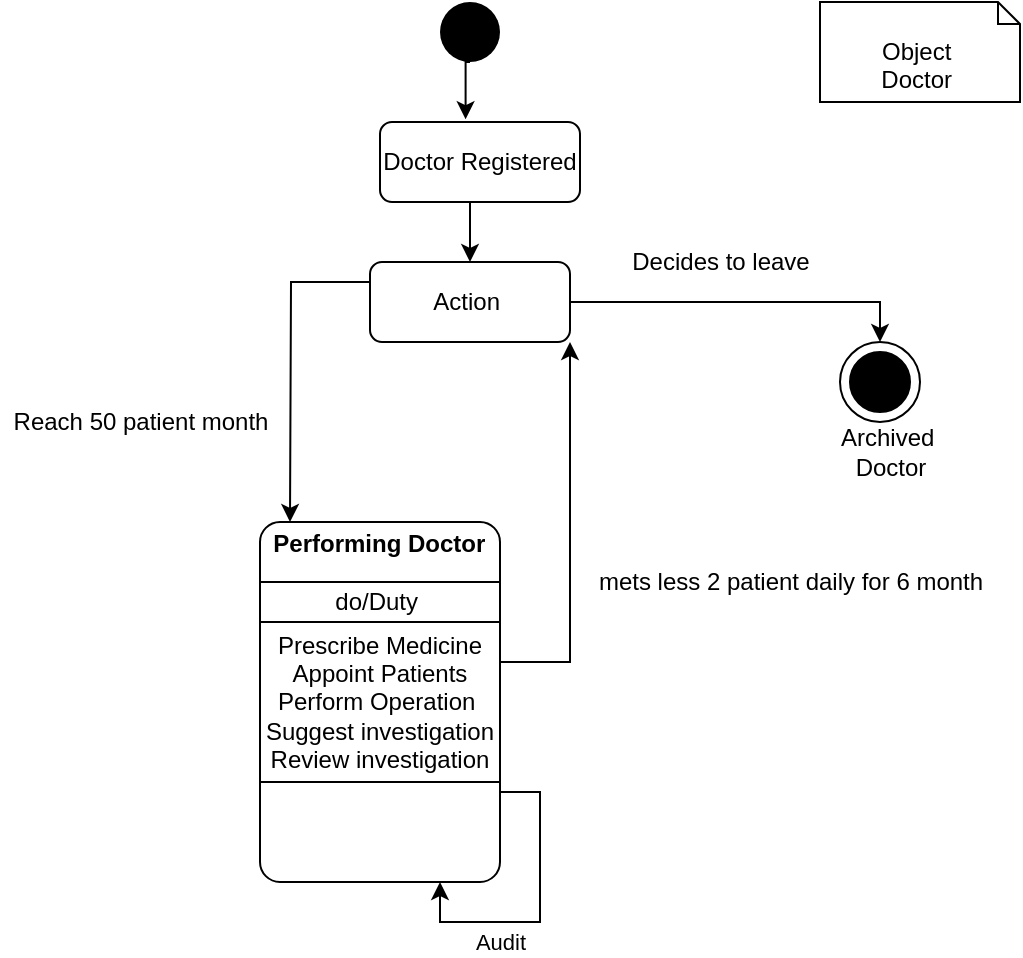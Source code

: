 <mxfile version="13.9.9" type="device"><diagram id="QK3FkrrAPaoCLPDL8MyK" name="Page-1"><mxGraphModel dx="1702" dy="494" grid="1" gridSize="10" guides="1" tooltips="1" connect="1" arrows="1" fold="1" page="1" pageScale="1" pageWidth="850" pageHeight="1100" math="0" shadow="0"><root><mxCell id="0"/><mxCell id="1" parent="0"/><mxCell id="EBtNvKjU4-I4zH_Ol9Ij-8" style="edgeStyle=orthogonalEdgeStyle;rounded=0;orthogonalLoop=1;jettySize=auto;html=1;exitX=0.5;exitY=1;exitDx=0;exitDy=0;entryX=0.428;entryY=-0.035;entryDx=0;entryDy=0;entryPerimeter=0;" parent="1" source="EBtNvKjU4-I4zH_Ol9Ij-1" target="EBtNvKjU4-I4zH_Ol9Ij-2" edge="1"><mxGeometry relative="1" as="geometry"/></mxCell><mxCell id="EBtNvKjU4-I4zH_Ol9Ij-1" value="" style="ellipse;fillColor=#000000;strokeColor=none;" parent="1" vertex="1"><mxGeometry x="130" y="70" width="30" height="30" as="geometry"/></mxCell><mxCell id="EBtNvKjU4-I4zH_Ol9Ij-9" style="edgeStyle=orthogonalEdgeStyle;rounded=0;orthogonalLoop=1;jettySize=auto;html=1;exitX=0.5;exitY=1;exitDx=0;exitDy=0;entryX=0.5;entryY=0;entryDx=0;entryDy=0;" parent="1" source="EBtNvKjU4-I4zH_Ol9Ij-2" target="EBtNvKjU4-I4zH_Ol9Ij-3" edge="1"><mxGeometry relative="1" as="geometry"/></mxCell><mxCell id="EBtNvKjU4-I4zH_Ol9Ij-2" value="Doctor Registered" style="shape=rect;rounded=1;html=1;whiteSpace=wrap;align=center;" parent="1" vertex="1"><mxGeometry x="100" y="130" width="100" height="40" as="geometry"/></mxCell><mxCell id="EBtNvKjU4-I4zH_Ol9Ij-10" style="edgeStyle=orthogonalEdgeStyle;rounded=0;orthogonalLoop=1;jettySize=auto;html=1;exitX=0;exitY=0.25;exitDx=0;exitDy=0;entryX=0.25;entryY=0;entryDx=0;entryDy=0;" parent="1" source="EBtNvKjU4-I4zH_Ol9Ij-3" edge="1"><mxGeometry relative="1" as="geometry"><mxPoint x="55" y="330" as="targetPoint"/></mxGeometry></mxCell><mxCell id="EBtNvKjU4-I4zH_Ol9Ij-18" style="edgeStyle=orthogonalEdgeStyle;rounded=0;orthogonalLoop=1;jettySize=auto;html=1;exitX=1;exitY=0.5;exitDx=0;exitDy=0;entryX=0.5;entryY=0;entryDx=0;entryDy=0;entryPerimeter=0;" parent="1" source="EBtNvKjU4-I4zH_Ol9Ij-3" target="EBtNvKjU4-I4zH_Ol9Ij-7" edge="1"><mxGeometry relative="1" as="geometry"/></mxCell><mxCell id="EBtNvKjU4-I4zH_Ol9Ij-3" value="Action&amp;nbsp;" style="shape=rect;rounded=1;html=1;whiteSpace=wrap;align=center;" parent="1" vertex="1"><mxGeometry x="95" y="200" width="100" height="40" as="geometry"/></mxCell><mxCell id="EBtNvKjU4-I4zH_Ol9Ij-7" value="" style="shape=mxgraph.sysml.actFinal;html=1;verticalLabelPosition=bottom;labelBackgroundColor=#ffffff;verticalAlign=top;" parent="1" vertex="1"><mxGeometry x="330" y="240" width="40" height="40" as="geometry"/></mxCell><mxCell id="EBtNvKjU4-I4zH_Ol9Ij-13" value="&lt;p style=&quot;text-align: left ; margin: 4px 0px 0px&quot;&gt;&lt;b&gt;&amp;nbsp; Performing Doctor&amp;nbsp;&lt;/b&gt;&lt;/p&gt;" style="shape=mxgraph.sysml.simpleState;html=1;overflow=fill;whiteSpace=wrap;align=center;" parent="1" vertex="1"><mxGeometry x="40" y="330" width="120" height="180" as="geometry"/></mxCell><mxCell id="EBtNvKjU4-I4zH_Ol9Ij-14" value="do/Duty&amp;nbsp;" style="shape=rect;html=1;whiteSpace=wrap;align=center;" parent="1" vertex="1"><mxGeometry x="40" y="360" width="120" height="20" as="geometry"/></mxCell><mxCell id="EBtNvKjU4-I4zH_Ol9Ij-16" style="edgeStyle=orthogonalEdgeStyle;rounded=0;orthogonalLoop=1;jettySize=auto;html=1;exitX=1;exitY=0.25;exitDx=0;exitDy=0;entryX=1;entryY=1;entryDx=0;entryDy=0;" parent="1" source="EBtNvKjU4-I4zH_Ol9Ij-15" target="EBtNvKjU4-I4zH_Ol9Ij-3" edge="1"><mxGeometry relative="1" as="geometry"/></mxCell><mxCell id="EBtNvKjU4-I4zH_Ol9Ij-15" value="Prescribe Medicine&lt;br&gt;Appoint Patients&lt;br&gt;Perform Operation&amp;nbsp;&lt;br&gt;Suggest investigation&lt;br&gt;Review investigation" style="shape=rect;html=1;whiteSpace=wrap;align=center;" parent="1" vertex="1"><mxGeometry x="40" y="380" width="120" height="80" as="geometry"/></mxCell><mxCell id="EBtNvKjU4-I4zH_Ol9Ij-17" style="edgeStyle=orthogonalEdgeStyle;rounded=0;orthogonalLoop=1;jettySize=auto;html=1;exitX=1;exitY=0.75;exitDx=0;exitDy=0;exitPerimeter=0;entryX=0.75;entryY=1;entryDx=0;entryDy=0;entryPerimeter=0;" parent="1" source="EBtNvKjU4-I4zH_Ol9Ij-13" target="EBtNvKjU4-I4zH_Ol9Ij-13" edge="1"><mxGeometry relative="1" as="geometry"/></mxCell><mxCell id="EBtNvKjU4-I4zH_Ol9Ij-26" value="Audit" style="edgeLabel;html=1;align=center;verticalAlign=middle;resizable=0;points=[];" parent="EBtNvKjU4-I4zH_Ol9Ij-17" vertex="1" connectable="0"><mxGeometry x="0.677" y="4" relative="1" as="geometry"><mxPoint x="25" y="6" as="offset"/></mxGeometry></mxCell><mxCell id="EBtNvKjU4-I4zH_Ol9Ij-19" value="Decides to leave" style="text;html=1;align=center;verticalAlign=middle;resizable=0;points=[];autosize=1;" parent="1" vertex="1"><mxGeometry x="220" y="190" width="100" height="20" as="geometry"/></mxCell><mxCell id="EBtNvKjU4-I4zH_Ol9Ij-20" value="mets less 2 patient daily for 6 month" style="text;html=1;align=center;verticalAlign=middle;resizable=0;points=[];autosize=1;" parent="1" vertex="1"><mxGeometry x="200" y="350" width="210" height="20" as="geometry"/></mxCell><mxCell id="EBtNvKjU4-I4zH_Ol9Ij-21" value="Reach 50 patient month" style="text;html=1;align=center;verticalAlign=middle;resizable=0;points=[];autosize=1;" parent="1" vertex="1"><mxGeometry x="-90" y="270" width="140" height="20" as="geometry"/></mxCell><mxCell id="EBtNvKjU4-I4zH_Ol9Ij-22" value="Archived&amp;nbsp;&lt;br&gt;Doctor" style="text;html=1;align=center;verticalAlign=middle;resizable=0;points=[];autosize=1;" parent="1" vertex="1"><mxGeometry x="320" y="280" width="70" height="30" as="geometry"/></mxCell><mxCell id="EBtNvKjU4-I4zH_Ol9Ij-23" value="Object&amp;nbsp;&lt;br&gt;Doctor&amp;nbsp;" style="shape=note2;boundedLbl=1;whiteSpace=wrap;html=1;size=11;verticalAlign=top;align=center;" parent="1" vertex="1"><mxGeometry x="320" y="70" width="100" height="50" as="geometry"/></mxCell></root></mxGraphModel></diagram></mxfile>